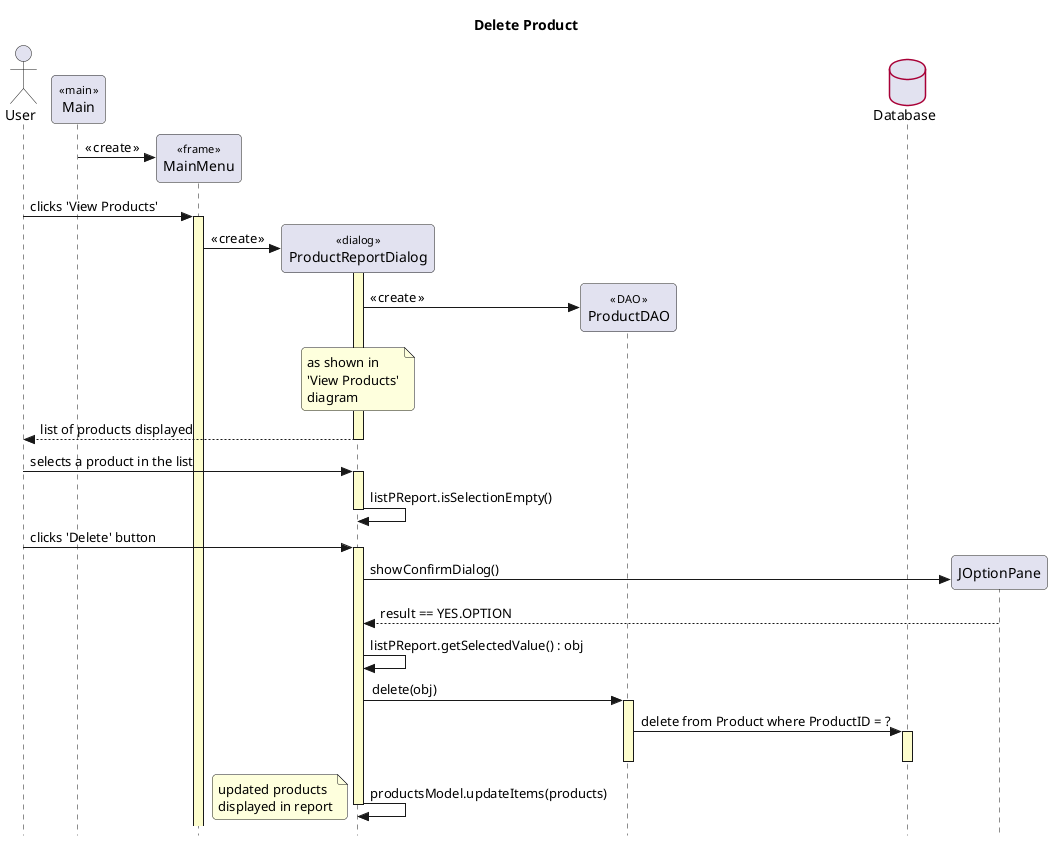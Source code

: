 @startuml


' style tweaks to make the diagram a little more readable
skinparam {
	Style strictuml
	RoundCorner 8

	Sequence {
		' make activations yellow too
		LifeLineBackgroundColor #FDFDCD

		' make stereotypes less ugly
		Stereotype {
			Font {
				Size 11
				Style plain
			}
		}
	}

	DatabaseBorderColor #A80036

}

title Delete Product

actor User as user
participant "Main" as main << main >>
participant "MainMenu" as menu << frame >>
participant "ProductReportDialog" as report << dialog >>
participant "ProductDAO" as dao << DAO >>
database "Database" as db

create menu
main -> menu : « create »

user -> menu : clicks 'View Products'
activate menu

create report
menu -> report : « create »

activate report
create dao
report -> dao: « create »


note over report: as shown in\n'View Products'\ndiagram
user <-- report : list of products displayed

deactivate report

user -> report++ : selects a product in the list
report -> report : listPReport.isSelectionEmpty()
report--


user -> report : clicks 'Delete' button
activate report


create JOptionPane
report -> JOptionPane : showConfirmDialog()
report <-- JOptionPane : result == YES.OPTION
report -> report : listPReport.getSelectedValue() : obj


report -> dao++ : delete(obj)
dao -> db++ : delete from Product where ProductID = ?
dao--
db--


report -> report : productsModel.updateItems(products)
report--
note left: updated products\ndisplayed in report

@enduml

